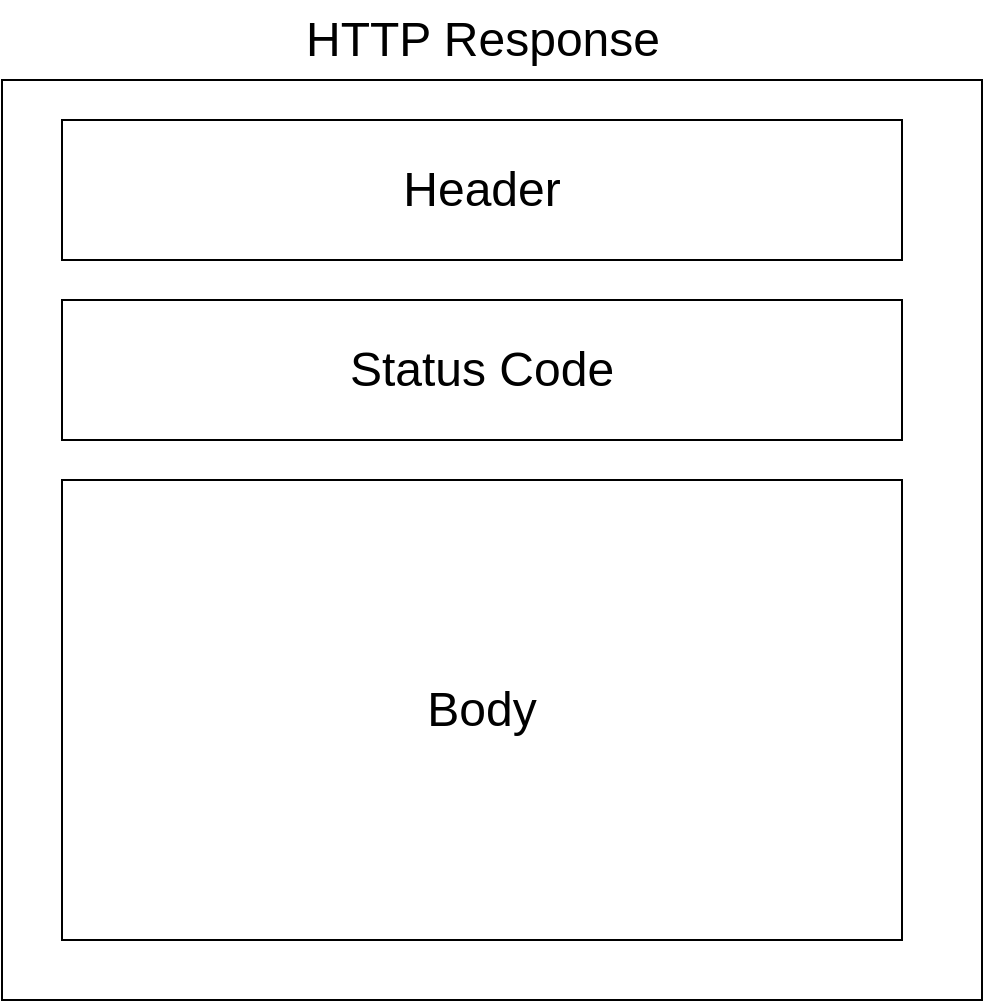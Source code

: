 <mxfile>
    <diagram id="eC4yLf7L6et0v6qd_6BP" name="Page-1">
        <mxGraphModel dx="840" dy="719" grid="1" gridSize="10" guides="1" tooltips="1" connect="1" arrows="1" fold="1" page="1" pageScale="1" pageWidth="850" pageHeight="1100" math="0" shadow="0">
            <root>
                <mxCell id="0"/>
                <mxCell id="1" parent="0"/>
                <mxCell id="3" value="" style="whiteSpace=wrap;html=1;" parent="1" vertex="1">
                    <mxGeometry x="180" y="80" width="490" height="460" as="geometry"/>
                </mxCell>
                <mxCell id="4" value="&lt;font style=&quot;font-size: 24px;&quot;&gt;HTTP Response&lt;/font&gt;" style="text;html=1;align=center;verticalAlign=middle;resizable=0;points=[];autosize=1;strokeColor=none;fillColor=none;" parent="1" vertex="1">
                    <mxGeometry x="320" y="40" width="200" height="40" as="geometry"/>
                </mxCell>
                <mxCell id="5" value="Header" style="whiteSpace=wrap;html=1;fontSize=24;" parent="1" vertex="1">
                    <mxGeometry x="210" y="100" width="420" height="70" as="geometry"/>
                </mxCell>
                <mxCell id="6" value="Status Code" style="whiteSpace=wrap;html=1;fontSize=24;" parent="1" vertex="1">
                    <mxGeometry x="210" y="190" width="420" height="70" as="geometry"/>
                </mxCell>
                <mxCell id="8" value="Body" style="whiteSpace=wrap;html=1;fontSize=24;" parent="1" vertex="1">
                    <mxGeometry x="210" y="280" width="420" height="230" as="geometry"/>
                </mxCell>
            </root>
        </mxGraphModel>
    </diagram>
</mxfile>